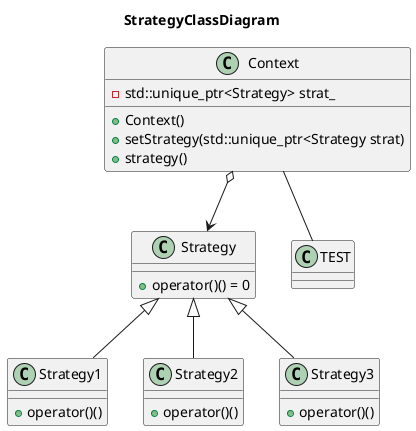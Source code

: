 @startuml 
title StrategyClassDiagram

class Strategy {
  + operator()() = 0
}

class Strategy1 {
  + operator()()
}

class Strategy2 {
  + operator()()
}

class Strategy3 {
  + operator()()
}

class Context {
  - std::unique_ptr<Strategy> strat_
  + Context()
  + setStrategy(std::unique_ptr<Strategy strat)
  + strategy()
}

Context o--> Strategy
Strategy <|-- Strategy1
Strategy <|-- Strategy2
Strategy <|-- Strategy3
Context -- TEST

@enduml